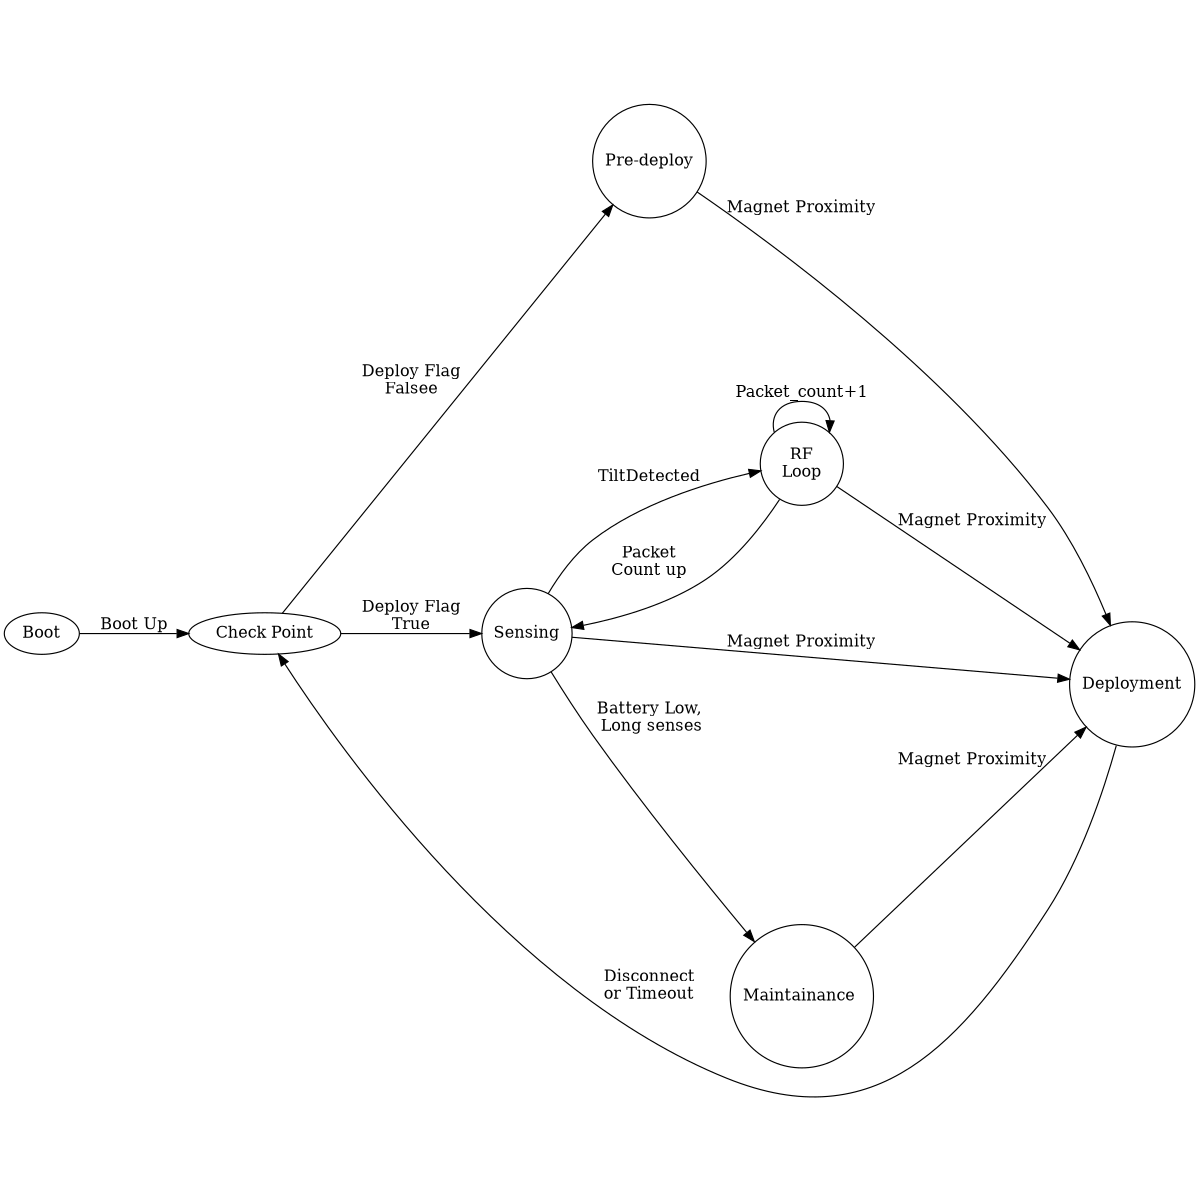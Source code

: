 digraph lrf_node_app_flow {
  rankdir = "LR";
  ratio = "fill";
  size = "8,8";
  boot [label = "Boot"];
  cp [label = "Check Point"];
  lp [shape = circle, width = 1.0, label = "RF\nLoop"];
  p_dp [shape = circle, width = 1.0, label = "Pre-deploy"];
  sense [ shape = circle, width = 1.0, label = "Sensing"];
  dply [shape = circle, width = 1.0, label = "Deployment"];
  mntn [shape = circle, width = 1.0, label = "Maintainance "];
  boot -> cp [label = "Boot Up"];

  cp -> sense [label = "Deploy Flag\nTrue"];
  cp -> p_dp [label = "Deploy Flag\nFalsee"];

  dply -> cp [label = "Disconnect\nor Timeout"];
  
  p_dp -> dply [label = "Magnet Proximity"];
  mntn  -> dply[label = "Magnet Proximity"];
  sense -> dply[label = "Magnet Proximity"];
  lp -> dply[label = "Magnet Proximity"];
  sense -> lp [label = "Tilt\Detected"];
  lp -> sense [label = "Packet\nCount up"];

  lp -> lp [label = "Packet_count+1"]
  
  sense   -> mntn [label = "Battery Low,\n Long senses"];
 }

                          
